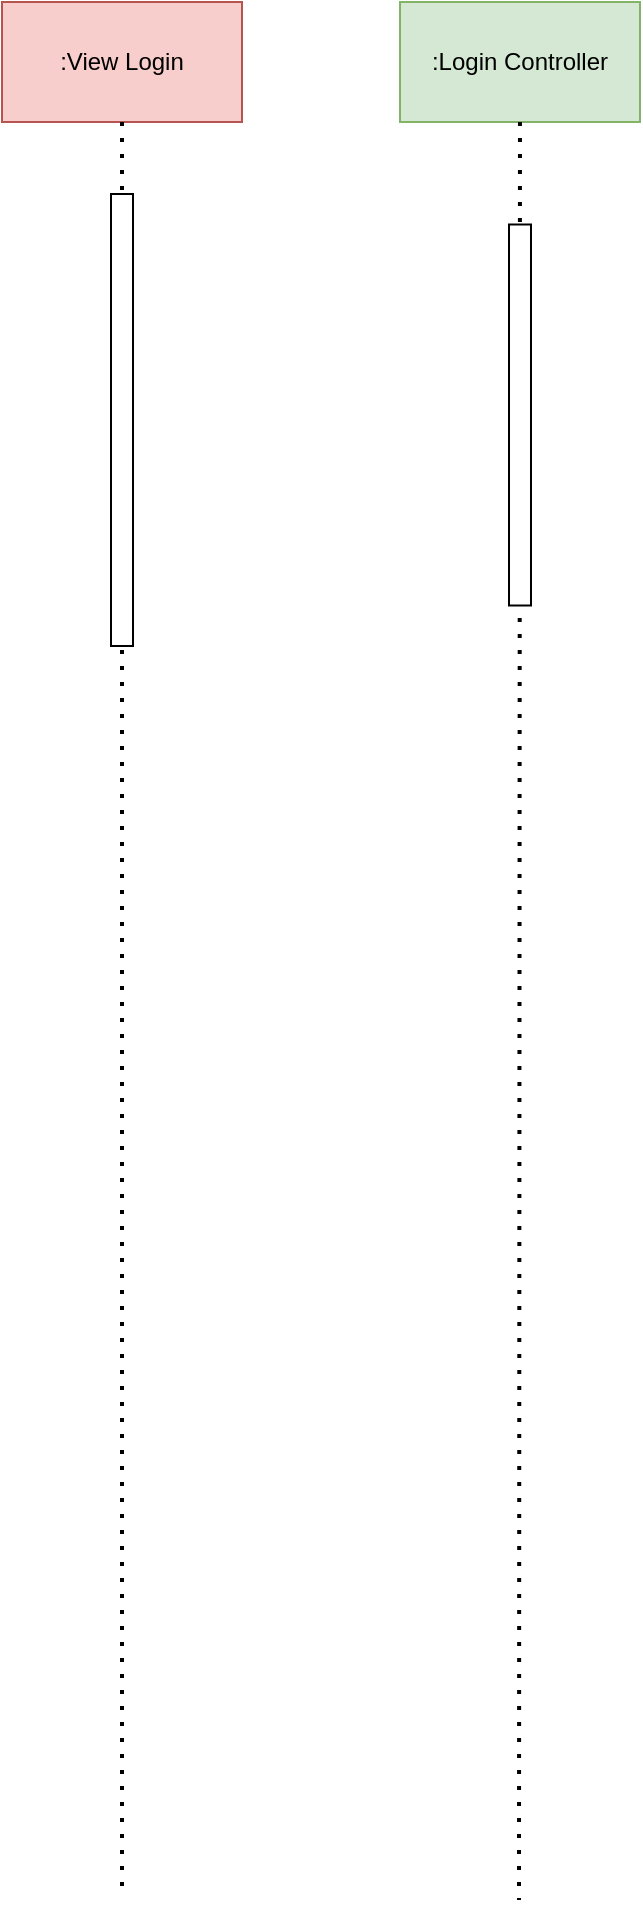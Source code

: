 <mxfile version="24.4.13" type="github">
  <diagram name="Page-1" id="ag5bWKGfYGbEhARfmbbc">
    <mxGraphModel dx="1363" dy="960" grid="0" gridSize="10" guides="1" tooltips="1" connect="1" arrows="1" fold="1" page="0" pageScale="1" pageWidth="850" pageHeight="1100" math="0" shadow="0">
      <root>
        <mxCell id="0" />
        <mxCell id="1" parent="0" />
        <mxCell id="oBzKwtTu6Xq8htBzXSEk-1" value=":View Login" style="rounded=0;whiteSpace=wrap;html=1;fillColor=#f8cecc;strokeColor=#b85450;" vertex="1" parent="1">
          <mxGeometry x="-203" y="-265" width="120" height="60" as="geometry" />
        </mxCell>
        <mxCell id="oBzKwtTu6Xq8htBzXSEk-2" value=":Login Controller" style="rounded=0;whiteSpace=wrap;html=1;fillColor=#d5e8d4;strokeColor=#82b366;" vertex="1" parent="1">
          <mxGeometry x="-4" y="-265" width="120" height="60" as="geometry" />
        </mxCell>
        <mxCell id="oBzKwtTu6Xq8htBzXSEk-3" value="" style="endArrow=none;dashed=1;html=1;dashPattern=1 3;strokeWidth=2;rounded=0;exitX=0.5;exitY=1;exitDx=0;exitDy=0;" edge="1" parent="1" source="oBzKwtTu6Xq8htBzXSEk-1">
          <mxGeometry width="50" height="50" relative="1" as="geometry">
            <mxPoint x="-151" y="-157" as="sourcePoint" />
            <mxPoint x="-143" y="680" as="targetPoint" />
          </mxGeometry>
        </mxCell>
        <mxCell id="oBzKwtTu6Xq8htBzXSEk-4" value="" style="endArrow=none;dashed=1;html=1;dashPattern=1 3;strokeWidth=2;rounded=0;" edge="1" parent="1" source="oBzKwtTu6Xq8htBzXSEk-2">
          <mxGeometry width="50" height="50" relative="1" as="geometry">
            <mxPoint x="55.5" y="-201" as="sourcePoint" />
            <mxPoint x="55.5" y="684" as="targetPoint" />
          </mxGeometry>
        </mxCell>
        <mxCell id="oBzKwtTu6Xq8htBzXSEk-5" value="" style="rounded=0;whiteSpace=wrap;html=1;rotation=90;" vertex="1" parent="1">
          <mxGeometry x="-256" y="-61.5" width="226" height="11" as="geometry" />
        </mxCell>
        <mxCell id="oBzKwtTu6Xq8htBzXSEk-6" value="" style="rounded=0;whiteSpace=wrap;html=1;rotation=90;" vertex="1" parent="1">
          <mxGeometry x="-39.25" y="-64" width="190.5" height="11" as="geometry" />
        </mxCell>
      </root>
    </mxGraphModel>
  </diagram>
</mxfile>
